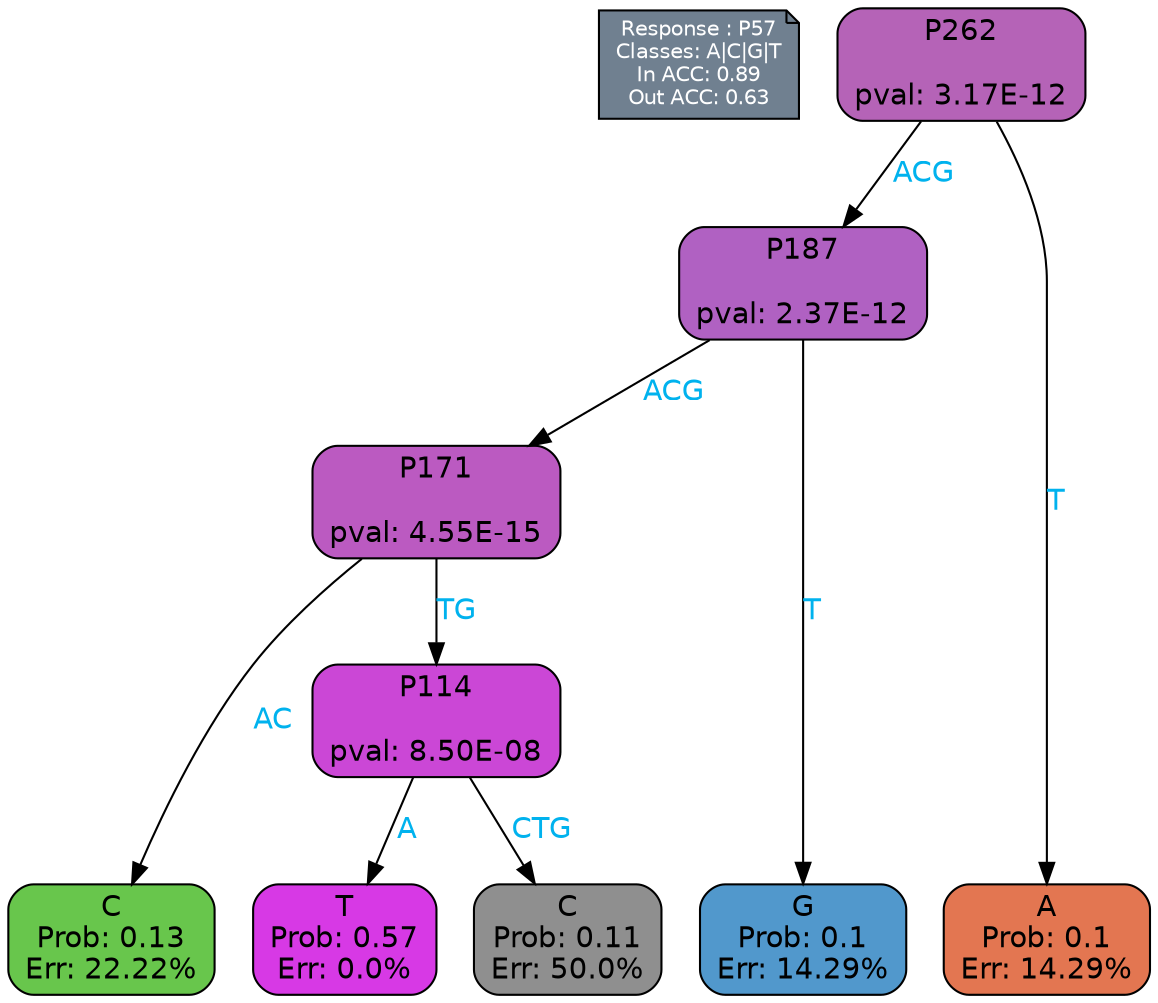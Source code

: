 digraph Tree {
node [shape=box, style="filled, rounded", color="black", fontname=helvetica] ;
graph [ranksep=equally, splines=polylines, bgcolor=transparent, dpi=600] ;
edge [fontname=helvetica] ;
LEGEND [label="Response : P57
Classes: A|C|G|T
In ACC: 0.89
Out ACC: 0.63
",shape=note,align=left,style=filled,fillcolor="slategray",fontcolor="white",fontsize=10];1 [label="P262

pval: 3.17E-12", fillcolor="#b563b7"] ;
2 [label="P187

pval: 2.37E-12", fillcolor="#b061c2"] ;
3 [label="P171

pval: 4.55E-15", fillcolor="#bb5ac1"] ;
4 [label="C
Prob: 0.13
Err: 22.22%", fillcolor="#68c64c"] ;
5 [label="P114

pval: 8.50E-08", fillcolor="#cb47d6"] ;
6 [label="T
Prob: 0.57
Err: 0.0%", fillcolor="#d739e5"] ;
7 [label="C
Prob: 0.11
Err: 50.0%", fillcolor="#8f8f8f"] ;
8 [label="G
Prob: 0.1
Err: 14.29%", fillcolor="#5198cc"] ;
9 [label="A
Prob: 0.1
Err: 14.29%", fillcolor="#e37651"] ;
1 -> 9 [label="T",fontcolor=deepskyblue2] ;
1 -> 2 [label="ACG",fontcolor=deepskyblue2] ;
2 -> 8 [label="T",fontcolor=deepskyblue2] ;
2 -> 3 [label="ACG",fontcolor=deepskyblue2] ;
3 -> 4 [label="AC",fontcolor=deepskyblue2] ;
3 -> 5 [label="TG",fontcolor=deepskyblue2] ;
5 -> 6 [label="A",fontcolor=deepskyblue2] ;
5 -> 7 [label="CTG",fontcolor=deepskyblue2] ;
{rank = same; 4;6;7;8;9;}{rank = same; LEGEND;1;}}